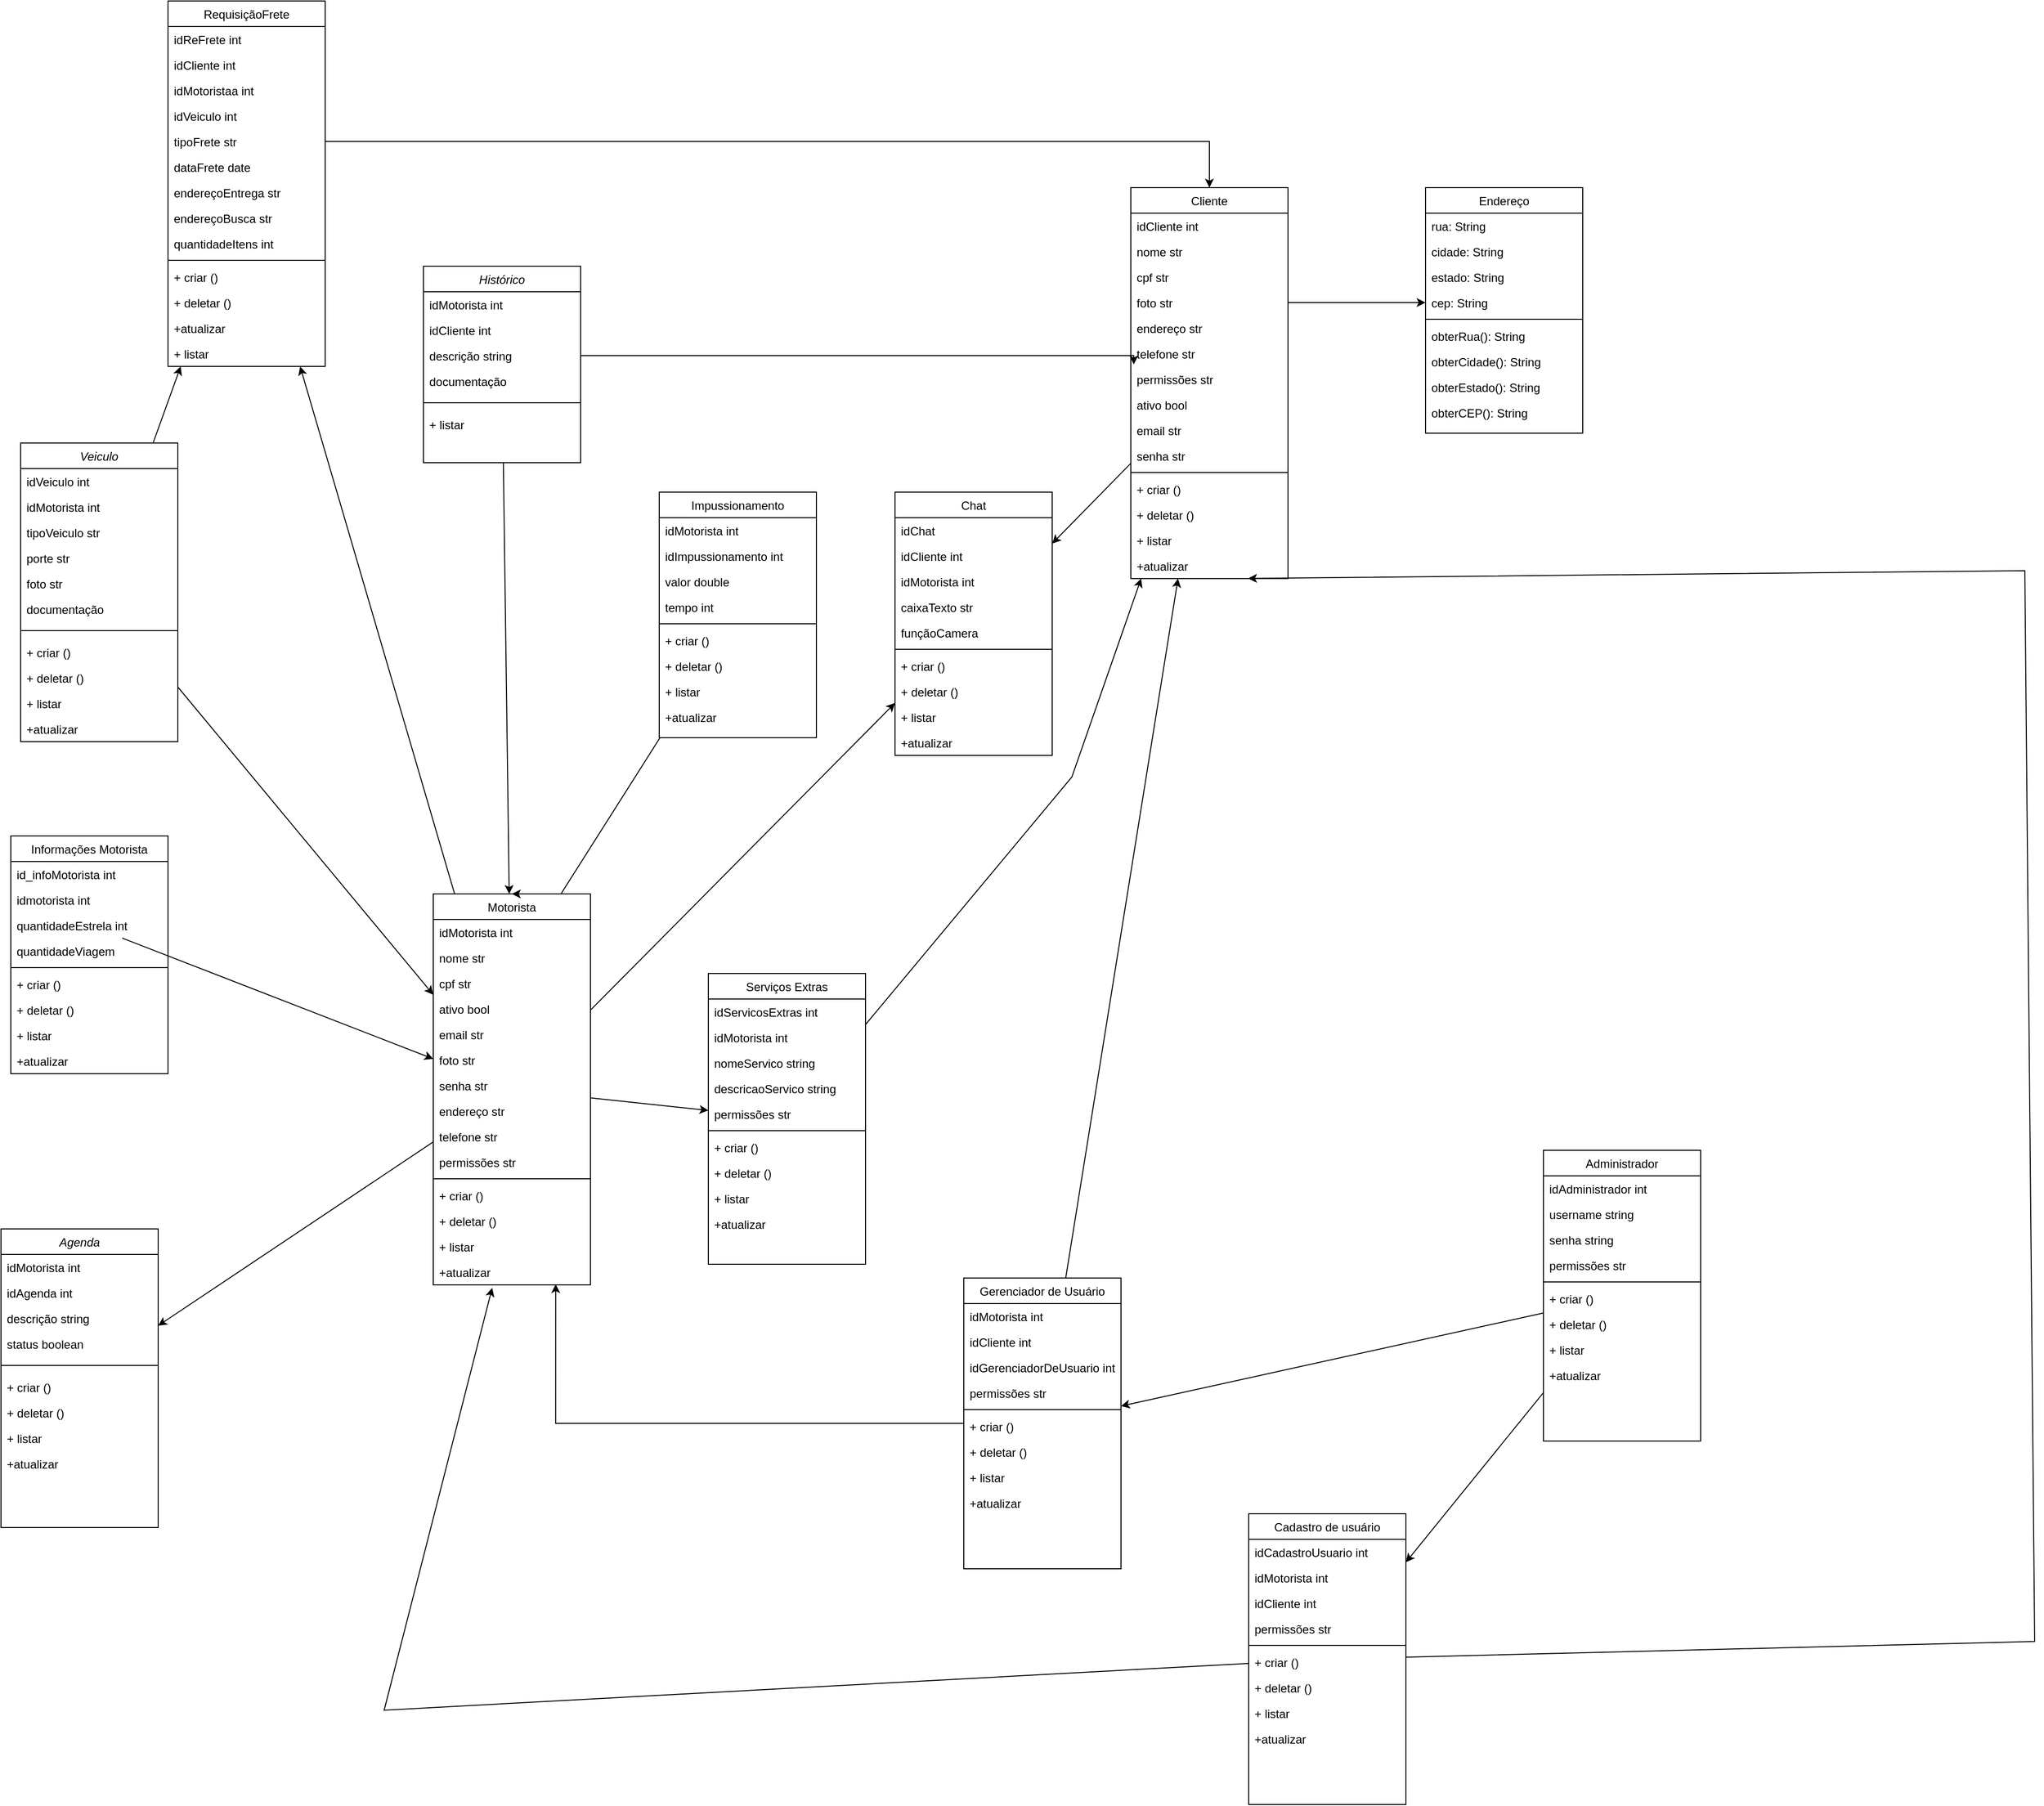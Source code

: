 <mxfile version="24.2.2" type="github">
  <diagram id="C5RBs43oDa-KdzZeNtuy" name="Page-1">
    <mxGraphModel dx="4412" dy="4268" grid="1" gridSize="10" guides="1" tooltips="1" connect="1" arrows="1" fold="1" page="1" pageScale="1" pageWidth="827" pageHeight="1169" math="0" shadow="0">
      <root>
        <mxCell id="WIyWlLk6GJQsqaUBKTNV-0" />
        <mxCell id="WIyWlLk6GJQsqaUBKTNV-1" parent="WIyWlLk6GJQsqaUBKTNV-0" />
        <mxCell id="SF8O7hj9vOD-8rgYwH3F-73" style="rounded=0;orthogonalLoop=1;jettySize=auto;html=1;" parent="WIyWlLk6GJQsqaUBKTNV-1" source="zkfFHV4jXpPFQw0GAbJ--0" target="zkfFHV4jXpPFQw0GAbJ--6" edge="1">
          <mxGeometry relative="1" as="geometry" />
        </mxCell>
        <mxCell id="SF8O7hj9vOD-8rgYwH3F-77" style="rounded=0;orthogonalLoop=1;jettySize=auto;html=1;" parent="WIyWlLk6GJQsqaUBKTNV-1" source="zkfFHV4jXpPFQw0GAbJ--0" target="SF8O7hj9vOD-8rgYwH3F-41" edge="1">
          <mxGeometry relative="1" as="geometry" />
        </mxCell>
        <mxCell id="zkfFHV4jXpPFQw0GAbJ--0" value="Veiculo" style="swimlane;fontStyle=2;align=center;verticalAlign=top;childLayout=stackLayout;horizontal=1;startSize=26;horizontalStack=0;resizeParent=1;resizeLast=0;collapsible=1;marginBottom=0;rounded=0;shadow=0;strokeWidth=1;" parent="WIyWlLk6GJQsqaUBKTNV-1" vertex="1">
          <mxGeometry x="-330" y="-930" width="160" height="304" as="geometry">
            <mxRectangle x="220" y="120" width="160" height="26" as="alternateBounds" />
          </mxGeometry>
        </mxCell>
        <mxCell id="zkfFHV4jXpPFQw0GAbJ--1" value="idVeiculo int" style="text;align=left;verticalAlign=top;spacingLeft=4;spacingRight=4;overflow=hidden;rotatable=0;points=[[0,0.5],[1,0.5]];portConstraint=eastwest;" parent="zkfFHV4jXpPFQw0GAbJ--0" vertex="1">
          <mxGeometry y="26" width="160" height="26" as="geometry" />
        </mxCell>
        <mxCell id="zkfFHV4jXpPFQw0GAbJ--2" value="idMotorista int" style="text;align=left;verticalAlign=top;spacingLeft=4;spacingRight=4;overflow=hidden;rotatable=0;points=[[0,0.5],[1,0.5]];portConstraint=eastwest;rounded=0;shadow=0;html=0;" parent="zkfFHV4jXpPFQw0GAbJ--0" vertex="1">
          <mxGeometry y="52" width="160" height="26" as="geometry" />
        </mxCell>
        <mxCell id="zkfFHV4jXpPFQw0GAbJ--3" value="tipoVeiculo str" style="text;align=left;verticalAlign=top;spacingLeft=4;spacingRight=4;overflow=hidden;rotatable=0;points=[[0,0.5],[1,0.5]];portConstraint=eastwest;rounded=0;shadow=0;html=0;" parent="zkfFHV4jXpPFQw0GAbJ--0" vertex="1">
          <mxGeometry y="78" width="160" height="26" as="geometry" />
        </mxCell>
        <mxCell id="SF8O7hj9vOD-8rgYwH3F-3" value="porte str" style="text;align=left;verticalAlign=top;spacingLeft=4;spacingRight=4;overflow=hidden;rotatable=0;points=[[0,0.5],[1,0.5]];portConstraint=eastwest;rounded=0;shadow=0;html=0;" parent="zkfFHV4jXpPFQw0GAbJ--0" vertex="1">
          <mxGeometry y="104" width="160" height="26" as="geometry" />
        </mxCell>
        <mxCell id="SF8O7hj9vOD-8rgYwH3F-5" value="foto str" style="text;align=left;verticalAlign=top;spacingLeft=4;spacingRight=4;overflow=hidden;rotatable=0;points=[[0,0.5],[1,0.5]];portConstraint=eastwest;rounded=0;shadow=0;html=0;" parent="zkfFHV4jXpPFQw0GAbJ--0" vertex="1">
          <mxGeometry y="130" width="160" height="26" as="geometry" />
        </mxCell>
        <mxCell id="SF8O7hj9vOD-8rgYwH3F-6" value="documentação" style="text;align=left;verticalAlign=top;spacingLeft=4;spacingRight=4;overflow=hidden;rotatable=0;points=[[0,0.5],[1,0.5]];portConstraint=eastwest;rounded=0;shadow=0;html=0;" parent="zkfFHV4jXpPFQw0GAbJ--0" vertex="1">
          <mxGeometry y="156" width="160" height="26" as="geometry" />
        </mxCell>
        <mxCell id="zkfFHV4jXpPFQw0GAbJ--4" value="" style="line;html=1;strokeWidth=1;align=left;verticalAlign=middle;spacingTop=-1;spacingLeft=3;spacingRight=3;rotatable=0;labelPosition=right;points=[];portConstraint=eastwest;" parent="zkfFHV4jXpPFQw0GAbJ--0" vertex="1">
          <mxGeometry y="182" width="160" height="18" as="geometry" />
        </mxCell>
        <mxCell id="SF8O7hj9vOD-8rgYwH3F-103" value="+ criar ()" style="text;align=left;verticalAlign=top;spacingLeft=4;spacingRight=4;overflow=hidden;rotatable=0;points=[[0,0.5],[1,0.5]];portConstraint=eastwest;rounded=0;shadow=0;html=0;" parent="zkfFHV4jXpPFQw0GAbJ--0" vertex="1">
          <mxGeometry y="200" width="160" height="26" as="geometry" />
        </mxCell>
        <mxCell id="SF8O7hj9vOD-8rgYwH3F-104" value="+ deletar ()" style="text;align=left;verticalAlign=top;spacingLeft=4;spacingRight=4;overflow=hidden;rotatable=0;points=[[0,0.5],[1,0.5]];portConstraint=eastwest;rounded=0;shadow=0;html=0;" parent="zkfFHV4jXpPFQw0GAbJ--0" vertex="1">
          <mxGeometry y="226" width="160" height="26" as="geometry" />
        </mxCell>
        <mxCell id="SF8O7hj9vOD-8rgYwH3F-105" value="+ listar" style="text;align=left;verticalAlign=top;spacingLeft=4;spacingRight=4;overflow=hidden;rotatable=0;points=[[0,0.5],[1,0.5]];portConstraint=eastwest;rounded=0;shadow=0;html=0;" parent="zkfFHV4jXpPFQw0GAbJ--0" vertex="1">
          <mxGeometry y="252" width="160" height="26" as="geometry" />
        </mxCell>
        <mxCell id="SF8O7hj9vOD-8rgYwH3F-106" value="+atualizar" style="text;align=left;verticalAlign=top;spacingLeft=4;spacingRight=4;overflow=hidden;rotatable=0;points=[[0,0.5],[1,0.5]];portConstraint=eastwest;rounded=0;shadow=0;html=0;" parent="zkfFHV4jXpPFQw0GAbJ--0" vertex="1">
          <mxGeometry y="278" width="160" height="26" as="geometry" />
        </mxCell>
        <mxCell id="SF8O7hj9vOD-8rgYwH3F-75" style="rounded=0;orthogonalLoop=1;jettySize=auto;html=1;" parent="WIyWlLk6GJQsqaUBKTNV-1" source="zkfFHV4jXpPFQw0GAbJ--6" target="SF8O7hj9vOD-8rgYwH3F-41" edge="1">
          <mxGeometry relative="1" as="geometry" />
        </mxCell>
        <mxCell id="SF8O7hj9vOD-8rgYwH3F-80" style="rounded=0;orthogonalLoop=1;jettySize=auto;html=1;" parent="WIyWlLk6GJQsqaUBKTNV-1" source="zkfFHV4jXpPFQw0GAbJ--6" target="SF8O7hj9vOD-8rgYwH3F-56" edge="1">
          <mxGeometry relative="1" as="geometry" />
        </mxCell>
        <mxCell id="JM5bOzaQmFHxEE-AzBz2-46" style="rounded=0;orthogonalLoop=1;jettySize=auto;html=1;" parent="WIyWlLk6GJQsqaUBKTNV-1" source="zkfFHV4jXpPFQw0GAbJ--6" target="JM5bOzaQmFHxEE-AzBz2-34" edge="1">
          <mxGeometry relative="1" as="geometry">
            <mxPoint x="-20" y="-90" as="targetPoint" />
          </mxGeometry>
        </mxCell>
        <mxCell id="_RMB4x9p_Kiv3g6ck5ZB-72" style="rounded=0;orthogonalLoop=1;jettySize=auto;html=1;" edge="1" parent="WIyWlLk6GJQsqaUBKTNV-1" source="zkfFHV4jXpPFQw0GAbJ--6" target="_RMB4x9p_Kiv3g6ck5ZB-0">
          <mxGeometry relative="1" as="geometry" />
        </mxCell>
        <mxCell id="zkfFHV4jXpPFQw0GAbJ--6" value="Motorista" style="swimlane;fontStyle=0;align=center;verticalAlign=top;childLayout=stackLayout;horizontal=1;startSize=26;horizontalStack=0;resizeParent=1;resizeLast=0;collapsible=1;marginBottom=0;rounded=0;shadow=0;strokeWidth=1;" parent="WIyWlLk6GJQsqaUBKTNV-1" vertex="1">
          <mxGeometry x="90" y="-471" width="160" height="398" as="geometry">
            <mxRectangle x="130" y="380" width="160" height="26" as="alternateBounds" />
          </mxGeometry>
        </mxCell>
        <mxCell id="zkfFHV4jXpPFQw0GAbJ--7" value="idMotorista int" style="text;align=left;verticalAlign=top;spacingLeft=4;spacingRight=4;overflow=hidden;rotatable=0;points=[[0,0.5],[1,0.5]];portConstraint=eastwest;" parent="zkfFHV4jXpPFQw0GAbJ--6" vertex="1">
          <mxGeometry y="26" width="160" height="26" as="geometry" />
        </mxCell>
        <mxCell id="SF8O7hj9vOD-8rgYwH3F-16" value="nome str" style="text;align=left;verticalAlign=top;spacingLeft=4;spacingRight=4;overflow=hidden;rotatable=0;points=[[0,0.5],[1,0.5]];portConstraint=eastwest;rounded=0;shadow=0;html=0;" parent="zkfFHV4jXpPFQw0GAbJ--6" vertex="1">
          <mxGeometry y="52" width="160" height="26" as="geometry" />
        </mxCell>
        <mxCell id="SF8O7hj9vOD-8rgYwH3F-17" value="cpf str" style="text;align=left;verticalAlign=top;spacingLeft=4;spacingRight=4;overflow=hidden;rotatable=0;points=[[0,0.5],[1,0.5]];portConstraint=eastwest;rounded=0;shadow=0;html=0;" parent="zkfFHV4jXpPFQw0GAbJ--6" vertex="1">
          <mxGeometry y="78" width="160" height="26" as="geometry" />
        </mxCell>
        <mxCell id="SF8O7hj9vOD-8rgYwH3F-18" value="ativo bool" style="text;align=left;verticalAlign=top;spacingLeft=4;spacingRight=4;overflow=hidden;rotatable=0;points=[[0,0.5],[1,0.5]];portConstraint=eastwest;rounded=0;shadow=0;html=0;" parent="zkfFHV4jXpPFQw0GAbJ--6" vertex="1">
          <mxGeometry y="104" width="160" height="26" as="geometry" />
        </mxCell>
        <mxCell id="SF8O7hj9vOD-8rgYwH3F-19" value="email str" style="text;align=left;verticalAlign=top;spacingLeft=4;spacingRight=4;overflow=hidden;rotatable=0;points=[[0,0.5],[1,0.5]];portConstraint=eastwest;rounded=0;shadow=0;html=0;" parent="zkfFHV4jXpPFQw0GAbJ--6" vertex="1">
          <mxGeometry y="130" width="160" height="26" as="geometry" />
        </mxCell>
        <mxCell id="SF8O7hj9vOD-8rgYwH3F-14" value="foto str" style="text;align=left;verticalAlign=top;spacingLeft=4;spacingRight=4;overflow=hidden;rotatable=0;points=[[0,0.5],[1,0.5]];portConstraint=eastwest;rounded=0;shadow=0;html=0;" parent="zkfFHV4jXpPFQw0GAbJ--6" vertex="1">
          <mxGeometry y="156" width="160" height="26" as="geometry" />
        </mxCell>
        <mxCell id="SF8O7hj9vOD-8rgYwH3F-20" value="senha str" style="text;align=left;verticalAlign=top;spacingLeft=4;spacingRight=4;overflow=hidden;rotatable=0;points=[[0,0.5],[1,0.5]];portConstraint=eastwest;rounded=0;shadow=0;html=0;" parent="zkfFHV4jXpPFQw0GAbJ--6" vertex="1">
          <mxGeometry y="182" width="160" height="26" as="geometry" />
        </mxCell>
        <mxCell id="SF8O7hj9vOD-8rgYwH3F-15" value="endereço str" style="text;align=left;verticalAlign=top;spacingLeft=4;spacingRight=4;overflow=hidden;rotatable=0;points=[[0,0.5],[1,0.5]];portConstraint=eastwest;rounded=0;shadow=0;html=0;" parent="zkfFHV4jXpPFQw0GAbJ--6" vertex="1">
          <mxGeometry y="208" width="160" height="26" as="geometry" />
        </mxCell>
        <mxCell id="SF8O7hj9vOD-8rgYwH3F-13" value="telefone str" style="text;align=left;verticalAlign=top;spacingLeft=4;spacingRight=4;overflow=hidden;rotatable=0;points=[[0,0.5],[1,0.5]];portConstraint=eastwest;rounded=0;shadow=0;html=0;" parent="zkfFHV4jXpPFQw0GAbJ--6" vertex="1">
          <mxGeometry y="234" width="160" height="26" as="geometry" />
        </mxCell>
        <mxCell id="zkfFHV4jXpPFQw0GAbJ--8" value="permissões str" style="text;align=left;verticalAlign=top;spacingLeft=4;spacingRight=4;overflow=hidden;rotatable=0;points=[[0,0.5],[1,0.5]];portConstraint=eastwest;rounded=0;shadow=0;html=0;" parent="zkfFHV4jXpPFQw0GAbJ--6" vertex="1">
          <mxGeometry y="260" width="160" height="26" as="geometry" />
        </mxCell>
        <mxCell id="zkfFHV4jXpPFQw0GAbJ--9" value="" style="line;html=1;strokeWidth=1;align=left;verticalAlign=middle;spacingTop=-1;spacingLeft=3;spacingRight=3;rotatable=0;labelPosition=right;points=[];portConstraint=eastwest;" parent="zkfFHV4jXpPFQw0GAbJ--6" vertex="1">
          <mxGeometry y="286" width="160" height="8" as="geometry" />
        </mxCell>
        <mxCell id="SF8O7hj9vOD-8rgYwH3F-95" value="+ criar ()" style="text;align=left;verticalAlign=top;spacingLeft=4;spacingRight=4;overflow=hidden;rotatable=0;points=[[0,0.5],[1,0.5]];portConstraint=eastwest;rounded=0;shadow=0;html=0;" parent="zkfFHV4jXpPFQw0GAbJ--6" vertex="1">
          <mxGeometry y="294" width="160" height="26" as="geometry" />
        </mxCell>
        <mxCell id="SF8O7hj9vOD-8rgYwH3F-96" value="+ deletar ()" style="text;align=left;verticalAlign=top;spacingLeft=4;spacingRight=4;overflow=hidden;rotatable=0;points=[[0,0.5],[1,0.5]];portConstraint=eastwest;rounded=0;shadow=0;html=0;" parent="zkfFHV4jXpPFQw0GAbJ--6" vertex="1">
          <mxGeometry y="320" width="160" height="26" as="geometry" />
        </mxCell>
        <mxCell id="SF8O7hj9vOD-8rgYwH3F-97" value="+ listar" style="text;align=left;verticalAlign=top;spacingLeft=4;spacingRight=4;overflow=hidden;rotatable=0;points=[[0,0.5],[1,0.5]];portConstraint=eastwest;rounded=0;shadow=0;html=0;" parent="zkfFHV4jXpPFQw0GAbJ--6" vertex="1">
          <mxGeometry y="346" width="160" height="26" as="geometry" />
        </mxCell>
        <mxCell id="SF8O7hj9vOD-8rgYwH3F-98" value="+atualizar" style="text;align=left;verticalAlign=top;spacingLeft=4;spacingRight=4;overflow=hidden;rotatable=0;points=[[0,0.5],[1,0.5]];portConstraint=eastwest;rounded=0;shadow=0;html=0;" parent="zkfFHV4jXpPFQw0GAbJ--6" vertex="1">
          <mxGeometry y="372" width="160" height="26" as="geometry" />
        </mxCell>
        <mxCell id="zkfFHV4jXpPFQw0GAbJ--13" value="Informações Motorista" style="swimlane;fontStyle=0;align=center;verticalAlign=top;childLayout=stackLayout;horizontal=1;startSize=26;horizontalStack=0;resizeParent=1;resizeLast=0;collapsible=1;marginBottom=0;rounded=0;shadow=0;strokeWidth=1;" parent="WIyWlLk6GJQsqaUBKTNV-1" vertex="1">
          <mxGeometry x="-340" y="-530" width="160" height="242" as="geometry">
            <mxRectangle x="340" y="380" width="170" height="26" as="alternateBounds" />
          </mxGeometry>
        </mxCell>
        <mxCell id="zkfFHV4jXpPFQw0GAbJ--14" value="id_infoMotorista int" style="text;align=left;verticalAlign=top;spacingLeft=4;spacingRight=4;overflow=hidden;rotatable=0;points=[[0,0.5],[1,0.5]];portConstraint=eastwest;" parent="zkfFHV4jXpPFQw0GAbJ--13" vertex="1">
          <mxGeometry y="26" width="160" height="26" as="geometry" />
        </mxCell>
        <mxCell id="SF8O7hj9vOD-8rgYwH3F-24" value="idmotorista int" style="text;align=left;verticalAlign=top;spacingLeft=4;spacingRight=4;overflow=hidden;rotatable=0;points=[[0,0.5],[1,0.5]];portConstraint=eastwest;" parent="zkfFHV4jXpPFQw0GAbJ--13" vertex="1">
          <mxGeometry y="52" width="160" height="26" as="geometry" />
        </mxCell>
        <mxCell id="SF8O7hj9vOD-8rgYwH3F-26" value="quantidadeEstrela int" style="text;align=left;verticalAlign=top;spacingLeft=4;spacingRight=4;overflow=hidden;rotatable=0;points=[[0,0.5],[1,0.5]];portConstraint=eastwest;" parent="zkfFHV4jXpPFQw0GAbJ--13" vertex="1">
          <mxGeometry y="78" width="160" height="26" as="geometry" />
        </mxCell>
        <mxCell id="SF8O7hj9vOD-8rgYwH3F-28" value="quantidadeViagem" style="text;align=left;verticalAlign=top;spacingLeft=4;spacingRight=4;overflow=hidden;rotatable=0;points=[[0,0.5],[1,0.5]];portConstraint=eastwest;" parent="zkfFHV4jXpPFQw0GAbJ--13" vertex="1">
          <mxGeometry y="104" width="160" height="26" as="geometry" />
        </mxCell>
        <mxCell id="zkfFHV4jXpPFQw0GAbJ--15" value="" style="line;html=1;strokeWidth=1;align=left;verticalAlign=middle;spacingTop=-1;spacingLeft=3;spacingRight=3;rotatable=0;labelPosition=right;points=[];portConstraint=eastwest;" parent="zkfFHV4jXpPFQw0GAbJ--13" vertex="1">
          <mxGeometry y="130" width="160" height="8" as="geometry" />
        </mxCell>
        <mxCell id="SF8O7hj9vOD-8rgYwH3F-99" value="+ criar ()" style="text;align=left;verticalAlign=top;spacingLeft=4;spacingRight=4;overflow=hidden;rotatable=0;points=[[0,0.5],[1,0.5]];portConstraint=eastwest;rounded=0;shadow=0;html=0;" parent="zkfFHV4jXpPFQw0GAbJ--13" vertex="1">
          <mxGeometry y="138" width="160" height="26" as="geometry" />
        </mxCell>
        <mxCell id="SF8O7hj9vOD-8rgYwH3F-100" value="+ deletar ()" style="text;align=left;verticalAlign=top;spacingLeft=4;spacingRight=4;overflow=hidden;rotatable=0;points=[[0,0.5],[1,0.5]];portConstraint=eastwest;rounded=0;shadow=0;html=0;" parent="zkfFHV4jXpPFQw0GAbJ--13" vertex="1">
          <mxGeometry y="164" width="160" height="26" as="geometry" />
        </mxCell>
        <mxCell id="SF8O7hj9vOD-8rgYwH3F-101" value="+ listar" style="text;align=left;verticalAlign=top;spacingLeft=4;spacingRight=4;overflow=hidden;rotatable=0;points=[[0,0.5],[1,0.5]];portConstraint=eastwest;rounded=0;shadow=0;html=0;" parent="zkfFHV4jXpPFQw0GAbJ--13" vertex="1">
          <mxGeometry y="190" width="160" height="26" as="geometry" />
        </mxCell>
        <mxCell id="SF8O7hj9vOD-8rgYwH3F-102" value="+atualizar" style="text;align=left;verticalAlign=top;spacingLeft=4;spacingRight=4;overflow=hidden;rotatable=0;points=[[0,0.5],[1,0.5]];portConstraint=eastwest;rounded=0;shadow=0;html=0;" parent="zkfFHV4jXpPFQw0GAbJ--13" vertex="1">
          <mxGeometry y="216" width="160" height="26" as="geometry" />
        </mxCell>
        <mxCell id="SF8O7hj9vOD-8rgYwH3F-72" style="rounded=0;orthogonalLoop=1;jettySize=auto;html=1;" parent="WIyWlLk6GJQsqaUBKTNV-1" source="zkfFHV4jXpPFQw0GAbJ--17" target="SF8O7hj9vOD-8rgYwH3F-56" edge="1">
          <mxGeometry relative="1" as="geometry" />
        </mxCell>
        <mxCell id="zkfFHV4jXpPFQw0GAbJ--17" value="Cliente" style="swimlane;fontStyle=0;align=center;verticalAlign=top;childLayout=stackLayout;horizontal=1;startSize=26;horizontalStack=0;resizeParent=1;resizeLast=0;collapsible=1;marginBottom=0;rounded=0;shadow=0;strokeWidth=1;" parent="WIyWlLk6GJQsqaUBKTNV-1" vertex="1">
          <mxGeometry x="800" y="-1190" width="160" height="398" as="geometry">
            <mxRectangle x="550" y="140" width="160" height="26" as="alternateBounds" />
          </mxGeometry>
        </mxCell>
        <mxCell id="zkfFHV4jXpPFQw0GAbJ--18" value="idCliente int" style="text;align=left;verticalAlign=top;spacingLeft=4;spacingRight=4;overflow=hidden;rotatable=0;points=[[0,0.5],[1,0.5]];portConstraint=eastwest;" parent="zkfFHV4jXpPFQw0GAbJ--17" vertex="1">
          <mxGeometry y="26" width="160" height="26" as="geometry" />
        </mxCell>
        <mxCell id="zkfFHV4jXpPFQw0GAbJ--19" value="nome str" style="text;align=left;verticalAlign=top;spacingLeft=4;spacingRight=4;overflow=hidden;rotatable=0;points=[[0,0.5],[1,0.5]];portConstraint=eastwest;rounded=0;shadow=0;html=0;" parent="zkfFHV4jXpPFQw0GAbJ--17" vertex="1">
          <mxGeometry y="52" width="160" height="26" as="geometry" />
        </mxCell>
        <mxCell id="zkfFHV4jXpPFQw0GAbJ--20" value="cpf str" style="text;align=left;verticalAlign=top;spacingLeft=4;spacingRight=4;overflow=hidden;rotatable=0;points=[[0,0.5],[1,0.5]];portConstraint=eastwest;rounded=0;shadow=0;html=0;" parent="zkfFHV4jXpPFQw0GAbJ--17" vertex="1">
          <mxGeometry y="78" width="160" height="26" as="geometry" />
        </mxCell>
        <mxCell id="zkfFHV4jXpPFQw0GAbJ--21" value="foto str" style="text;align=left;verticalAlign=top;spacingLeft=4;spacingRight=4;overflow=hidden;rotatable=0;points=[[0,0.5],[1,0.5]];portConstraint=eastwest;rounded=0;shadow=0;html=0;" parent="zkfFHV4jXpPFQw0GAbJ--17" vertex="1">
          <mxGeometry y="104" width="160" height="26" as="geometry" />
        </mxCell>
        <mxCell id="zkfFHV4jXpPFQw0GAbJ--22" value="endereço str" style="text;align=left;verticalAlign=top;spacingLeft=4;spacingRight=4;overflow=hidden;rotatable=0;points=[[0,0.5],[1,0.5]];portConstraint=eastwest;rounded=0;shadow=0;html=0;" parent="zkfFHV4jXpPFQw0GAbJ--17" vertex="1">
          <mxGeometry y="130" width="160" height="26" as="geometry" />
        </mxCell>
        <mxCell id="SF8O7hj9vOD-8rgYwH3F-7" value="telefone str" style="text;align=left;verticalAlign=top;spacingLeft=4;spacingRight=4;overflow=hidden;rotatable=0;points=[[0,0.5],[1,0.5]];portConstraint=eastwest;rounded=0;shadow=0;html=0;" parent="zkfFHV4jXpPFQw0GAbJ--17" vertex="1">
          <mxGeometry y="156" width="160" height="26" as="geometry" />
        </mxCell>
        <mxCell id="SF8O7hj9vOD-8rgYwH3F-10" value="permissões str" style="text;align=left;verticalAlign=top;spacingLeft=4;spacingRight=4;overflow=hidden;rotatable=0;points=[[0,0.5],[1,0.5]];portConstraint=eastwest;rounded=0;shadow=0;html=0;" parent="zkfFHV4jXpPFQw0GAbJ--17" vertex="1">
          <mxGeometry y="182" width="160" height="26" as="geometry" />
        </mxCell>
        <mxCell id="SF8O7hj9vOD-8rgYwH3F-9" value="ativo bool" style="text;align=left;verticalAlign=top;spacingLeft=4;spacingRight=4;overflow=hidden;rotatable=0;points=[[0,0.5],[1,0.5]];portConstraint=eastwest;rounded=0;shadow=0;html=0;" parent="zkfFHV4jXpPFQw0GAbJ--17" vertex="1">
          <mxGeometry y="208" width="160" height="26" as="geometry" />
        </mxCell>
        <mxCell id="SF8O7hj9vOD-8rgYwH3F-8" value="email str" style="text;align=left;verticalAlign=top;spacingLeft=4;spacingRight=4;overflow=hidden;rotatable=0;points=[[0,0.5],[1,0.5]];portConstraint=eastwest;rounded=0;shadow=0;html=0;" parent="zkfFHV4jXpPFQw0GAbJ--17" vertex="1">
          <mxGeometry y="234" width="160" height="26" as="geometry" />
        </mxCell>
        <mxCell id="zkfFHV4jXpPFQw0GAbJ--25" value="senha str" style="text;align=left;verticalAlign=top;spacingLeft=4;spacingRight=4;overflow=hidden;rotatable=0;points=[[0,0.5],[1,0.5]];portConstraint=eastwest;" parent="zkfFHV4jXpPFQw0GAbJ--17" vertex="1">
          <mxGeometry y="260" width="160" height="26" as="geometry" />
        </mxCell>
        <mxCell id="zkfFHV4jXpPFQw0GAbJ--23" value="" style="line;html=1;strokeWidth=1;align=left;verticalAlign=middle;spacingTop=-1;spacingLeft=3;spacingRight=3;rotatable=0;labelPosition=right;points=[];portConstraint=eastwest;" parent="zkfFHV4jXpPFQw0GAbJ--17" vertex="1">
          <mxGeometry y="286" width="160" height="8" as="geometry" />
        </mxCell>
        <mxCell id="SF8O7hj9vOD-8rgYwH3F-87" value="+ criar ()" style="text;align=left;verticalAlign=top;spacingLeft=4;spacingRight=4;overflow=hidden;rotatable=0;points=[[0,0.5],[1,0.5]];portConstraint=eastwest;rounded=0;shadow=0;html=0;" parent="zkfFHV4jXpPFQw0GAbJ--17" vertex="1">
          <mxGeometry y="294" width="160" height="26" as="geometry" />
        </mxCell>
        <mxCell id="SF8O7hj9vOD-8rgYwH3F-88" value="+ deletar ()" style="text;align=left;verticalAlign=top;spacingLeft=4;spacingRight=4;overflow=hidden;rotatable=0;points=[[0,0.5],[1,0.5]];portConstraint=eastwest;rounded=0;shadow=0;html=0;" parent="zkfFHV4jXpPFQw0GAbJ--17" vertex="1">
          <mxGeometry y="320" width="160" height="26" as="geometry" />
        </mxCell>
        <mxCell id="SF8O7hj9vOD-8rgYwH3F-89" value="+ listar" style="text;align=left;verticalAlign=top;spacingLeft=4;spacingRight=4;overflow=hidden;rotatable=0;points=[[0,0.5],[1,0.5]];portConstraint=eastwest;rounded=0;shadow=0;html=0;" parent="zkfFHV4jXpPFQw0GAbJ--17" vertex="1">
          <mxGeometry y="346" width="160" height="26" as="geometry" />
        </mxCell>
        <mxCell id="SF8O7hj9vOD-8rgYwH3F-90" value="+atualizar" style="text;align=left;verticalAlign=top;spacingLeft=4;spacingRight=4;overflow=hidden;rotatable=0;points=[[0,0.5],[1,0.5]];portConstraint=eastwest;rounded=0;shadow=0;html=0;" parent="zkfFHV4jXpPFQw0GAbJ--17" vertex="1">
          <mxGeometry y="372" width="160" height="26" as="geometry" />
        </mxCell>
        <mxCell id="SF8O7hj9vOD-8rgYwH3F-41" value="RequisiçãoFrete" style="swimlane;fontStyle=0;align=center;verticalAlign=top;childLayout=stackLayout;horizontal=1;startSize=26;horizontalStack=0;resizeParent=1;resizeLast=0;collapsible=1;marginBottom=0;rounded=0;shadow=0;strokeWidth=1;" parent="WIyWlLk6GJQsqaUBKTNV-1" vertex="1">
          <mxGeometry x="-180" y="-1380" width="160" height="372" as="geometry">
            <mxRectangle x="130" y="380" width="160" height="26" as="alternateBounds" />
          </mxGeometry>
        </mxCell>
        <mxCell id="SF8O7hj9vOD-8rgYwH3F-42" value="idReFrete int" style="text;align=left;verticalAlign=top;spacingLeft=4;spacingRight=4;overflow=hidden;rotatable=0;points=[[0,0.5],[1,0.5]];portConstraint=eastwest;" parent="SF8O7hj9vOD-8rgYwH3F-41" vertex="1">
          <mxGeometry y="26" width="160" height="26" as="geometry" />
        </mxCell>
        <mxCell id="SF8O7hj9vOD-8rgYwH3F-43" value="idCliente int" style="text;align=left;verticalAlign=top;spacingLeft=4;spacingRight=4;overflow=hidden;rotatable=0;points=[[0,0.5],[1,0.5]];portConstraint=eastwest;rounded=0;shadow=0;html=0;" parent="SF8O7hj9vOD-8rgYwH3F-41" vertex="1">
          <mxGeometry y="52" width="160" height="26" as="geometry" />
        </mxCell>
        <mxCell id="SF8O7hj9vOD-8rgYwH3F-44" value="idMotoristaa int" style="text;align=left;verticalAlign=top;spacingLeft=4;spacingRight=4;overflow=hidden;rotatable=0;points=[[0,0.5],[1,0.5]];portConstraint=eastwest;rounded=0;shadow=0;html=0;" parent="SF8O7hj9vOD-8rgYwH3F-41" vertex="1">
          <mxGeometry y="78" width="160" height="26" as="geometry" />
        </mxCell>
        <mxCell id="SF8O7hj9vOD-8rgYwH3F-45" value="idVeiculo int" style="text;align=left;verticalAlign=top;spacingLeft=4;spacingRight=4;overflow=hidden;rotatable=0;points=[[0,0.5],[1,0.5]];portConstraint=eastwest;rounded=0;shadow=0;html=0;" parent="SF8O7hj9vOD-8rgYwH3F-41" vertex="1">
          <mxGeometry y="104" width="160" height="26" as="geometry" />
        </mxCell>
        <mxCell id="SF8O7hj9vOD-8rgYwH3F-46" value="tipoFrete str" style="text;align=left;verticalAlign=top;spacingLeft=4;spacingRight=4;overflow=hidden;rotatable=0;points=[[0,0.5],[1,0.5]];portConstraint=eastwest;rounded=0;shadow=0;html=0;" parent="SF8O7hj9vOD-8rgYwH3F-41" vertex="1">
          <mxGeometry y="130" width="160" height="26" as="geometry" />
        </mxCell>
        <mxCell id="SF8O7hj9vOD-8rgYwH3F-47" value="dataFrete date" style="text;align=left;verticalAlign=top;spacingLeft=4;spacingRight=4;overflow=hidden;rotatable=0;points=[[0,0.5],[1,0.5]];portConstraint=eastwest;rounded=0;shadow=0;html=0;" parent="SF8O7hj9vOD-8rgYwH3F-41" vertex="1">
          <mxGeometry y="156" width="160" height="26" as="geometry" />
        </mxCell>
        <mxCell id="SF8O7hj9vOD-8rgYwH3F-48" value="endereçoEntrega str" style="text;align=left;verticalAlign=top;spacingLeft=4;spacingRight=4;overflow=hidden;rotatable=0;points=[[0,0.5],[1,0.5]];portConstraint=eastwest;rounded=0;shadow=0;html=0;" parent="SF8O7hj9vOD-8rgYwH3F-41" vertex="1">
          <mxGeometry y="182" width="160" height="26" as="geometry" />
        </mxCell>
        <mxCell id="SF8O7hj9vOD-8rgYwH3F-49" value="endereçoBusca str" style="text;align=left;verticalAlign=top;spacingLeft=4;spacingRight=4;overflow=hidden;rotatable=0;points=[[0,0.5],[1,0.5]];portConstraint=eastwest;rounded=0;shadow=0;html=0;" parent="SF8O7hj9vOD-8rgYwH3F-41" vertex="1">
          <mxGeometry y="208" width="160" height="26" as="geometry" />
        </mxCell>
        <mxCell id="SF8O7hj9vOD-8rgYwH3F-50" value="quantidadeItens int" style="text;align=left;verticalAlign=top;spacingLeft=4;spacingRight=4;overflow=hidden;rotatable=0;points=[[0,0.5],[1,0.5]];portConstraint=eastwest;rounded=0;shadow=0;html=0;" parent="SF8O7hj9vOD-8rgYwH3F-41" vertex="1">
          <mxGeometry y="234" width="160" height="26" as="geometry" />
        </mxCell>
        <mxCell id="SF8O7hj9vOD-8rgYwH3F-52" value="" style="line;html=1;strokeWidth=1;align=left;verticalAlign=middle;spacingTop=-1;spacingLeft=3;spacingRight=3;rotatable=0;labelPosition=right;points=[];portConstraint=eastwest;" parent="SF8O7hj9vOD-8rgYwH3F-41" vertex="1">
          <mxGeometry y="260" width="160" height="8" as="geometry" />
        </mxCell>
        <mxCell id="SF8O7hj9vOD-8rgYwH3F-91" value="+ criar ()" style="text;align=left;verticalAlign=top;spacingLeft=4;spacingRight=4;overflow=hidden;rotatable=0;points=[[0,0.5],[1,0.5]];portConstraint=eastwest;rounded=0;shadow=0;html=0;" parent="SF8O7hj9vOD-8rgYwH3F-41" vertex="1">
          <mxGeometry y="268" width="160" height="26" as="geometry" />
        </mxCell>
        <mxCell id="SF8O7hj9vOD-8rgYwH3F-92" value="+ deletar ()" style="text;align=left;verticalAlign=top;spacingLeft=4;spacingRight=4;overflow=hidden;rotatable=0;points=[[0,0.5],[1,0.5]];portConstraint=eastwest;rounded=0;shadow=0;html=0;" parent="SF8O7hj9vOD-8rgYwH3F-41" vertex="1">
          <mxGeometry y="294" width="160" height="26" as="geometry" />
        </mxCell>
        <mxCell id="SF8O7hj9vOD-8rgYwH3F-94" value="+atualizar" style="text;align=left;verticalAlign=top;spacingLeft=4;spacingRight=4;overflow=hidden;rotatable=0;points=[[0,0.5],[1,0.5]];portConstraint=eastwest;rounded=0;shadow=0;html=0;" parent="SF8O7hj9vOD-8rgYwH3F-41" vertex="1">
          <mxGeometry y="320" width="160" height="26" as="geometry" />
        </mxCell>
        <mxCell id="SF8O7hj9vOD-8rgYwH3F-93" value="+ listar" style="text;align=left;verticalAlign=top;spacingLeft=4;spacingRight=4;overflow=hidden;rotatable=0;points=[[0,0.5],[1,0.5]];portConstraint=eastwest;rounded=0;shadow=0;html=0;" parent="SF8O7hj9vOD-8rgYwH3F-41" vertex="1">
          <mxGeometry y="346" width="160" height="26" as="geometry" />
        </mxCell>
        <mxCell id="SF8O7hj9vOD-8rgYwH3F-56" value="Chat" style="swimlane;fontStyle=0;align=center;verticalAlign=top;childLayout=stackLayout;horizontal=1;startSize=26;horizontalStack=0;resizeParent=1;resizeLast=0;collapsible=1;marginBottom=0;rounded=0;shadow=0;strokeWidth=1;" parent="WIyWlLk6GJQsqaUBKTNV-1" vertex="1">
          <mxGeometry x="560" y="-880" width="160" height="268" as="geometry">
            <mxRectangle x="130" y="380" width="160" height="26" as="alternateBounds" />
          </mxGeometry>
        </mxCell>
        <mxCell id="SF8O7hj9vOD-8rgYwH3F-57" value="idChat" style="text;align=left;verticalAlign=top;spacingLeft=4;spacingRight=4;overflow=hidden;rotatable=0;points=[[0,0.5],[1,0.5]];portConstraint=eastwest;" parent="SF8O7hj9vOD-8rgYwH3F-56" vertex="1">
          <mxGeometry y="26" width="160" height="26" as="geometry" />
        </mxCell>
        <mxCell id="SF8O7hj9vOD-8rgYwH3F-58" value="idCliente int" style="text;align=left;verticalAlign=top;spacingLeft=4;spacingRight=4;overflow=hidden;rotatable=0;points=[[0,0.5],[1,0.5]];portConstraint=eastwest;rounded=0;shadow=0;html=0;" parent="SF8O7hj9vOD-8rgYwH3F-56" vertex="1">
          <mxGeometry y="52" width="160" height="26" as="geometry" />
        </mxCell>
        <mxCell id="SF8O7hj9vOD-8rgYwH3F-59" value="idMotorista int" style="text;align=left;verticalAlign=top;spacingLeft=4;spacingRight=4;overflow=hidden;rotatable=0;points=[[0,0.5],[1,0.5]];portConstraint=eastwest;rounded=0;shadow=0;html=0;" parent="SF8O7hj9vOD-8rgYwH3F-56" vertex="1">
          <mxGeometry y="78" width="160" height="26" as="geometry" />
        </mxCell>
        <mxCell id="SF8O7hj9vOD-8rgYwH3F-60" value="caixaTexto str" style="text;align=left;verticalAlign=top;spacingLeft=4;spacingRight=4;overflow=hidden;rotatable=0;points=[[0,0.5],[1,0.5]];portConstraint=eastwest;rounded=0;shadow=0;html=0;" parent="SF8O7hj9vOD-8rgYwH3F-56" vertex="1">
          <mxGeometry y="104" width="160" height="26" as="geometry" />
        </mxCell>
        <mxCell id="SF8O7hj9vOD-8rgYwH3F-61" value="funçãoCamera" style="text;align=left;verticalAlign=top;spacingLeft=4;spacingRight=4;overflow=hidden;rotatable=0;points=[[0,0.5],[1,0.5]];portConstraint=eastwest;rounded=0;shadow=0;html=0;" parent="SF8O7hj9vOD-8rgYwH3F-56" vertex="1">
          <mxGeometry y="130" width="160" height="26" as="geometry" />
        </mxCell>
        <mxCell id="SF8O7hj9vOD-8rgYwH3F-66" value="" style="line;html=1;strokeWidth=1;align=left;verticalAlign=middle;spacingTop=-1;spacingLeft=3;spacingRight=3;rotatable=0;labelPosition=right;points=[];portConstraint=eastwest;" parent="SF8O7hj9vOD-8rgYwH3F-56" vertex="1">
          <mxGeometry y="156" width="160" height="8" as="geometry" />
        </mxCell>
        <mxCell id="SF8O7hj9vOD-8rgYwH3F-81" value="+ criar ()" style="text;align=left;verticalAlign=top;spacingLeft=4;spacingRight=4;overflow=hidden;rotatable=0;points=[[0,0.5],[1,0.5]];portConstraint=eastwest;rounded=0;shadow=0;html=0;" parent="SF8O7hj9vOD-8rgYwH3F-56" vertex="1">
          <mxGeometry y="164" width="160" height="26" as="geometry" />
        </mxCell>
        <mxCell id="SF8O7hj9vOD-8rgYwH3F-85" value="+ deletar ()" style="text;align=left;verticalAlign=top;spacingLeft=4;spacingRight=4;overflow=hidden;rotatable=0;points=[[0,0.5],[1,0.5]];portConstraint=eastwest;rounded=0;shadow=0;html=0;" parent="SF8O7hj9vOD-8rgYwH3F-56" vertex="1">
          <mxGeometry y="190" width="160" height="26" as="geometry" />
        </mxCell>
        <mxCell id="SF8O7hj9vOD-8rgYwH3F-86" value="+ listar" style="text;align=left;verticalAlign=top;spacingLeft=4;spacingRight=4;overflow=hidden;rotatable=0;points=[[0,0.5],[1,0.5]];portConstraint=eastwest;rounded=0;shadow=0;html=0;" parent="SF8O7hj9vOD-8rgYwH3F-56" vertex="1">
          <mxGeometry y="216" width="160" height="26" as="geometry" />
        </mxCell>
        <mxCell id="SF8O7hj9vOD-8rgYwH3F-82" value="+atualizar" style="text;align=left;verticalAlign=top;spacingLeft=4;spacingRight=4;overflow=hidden;rotatable=0;points=[[0,0.5],[1,0.5]];portConstraint=eastwest;rounded=0;shadow=0;html=0;" parent="SF8O7hj9vOD-8rgYwH3F-56" vertex="1">
          <mxGeometry y="242" width="160" height="26" as="geometry" />
        </mxCell>
        <mxCell id="SF8O7hj9vOD-8rgYwH3F-74" style="rounded=0;orthogonalLoop=1;jettySize=auto;html=1;" parent="WIyWlLk6GJQsqaUBKTNV-1" source="SF8O7hj9vOD-8rgYwH3F-26" target="zkfFHV4jXpPFQw0GAbJ--6" edge="1">
          <mxGeometry relative="1" as="geometry" />
        </mxCell>
        <mxCell id="Npd7eRc6irKTKolxQZ4O-0" value="Endereço" style="swimlane;fontStyle=0;align=center;verticalAlign=top;childLayout=stackLayout;horizontal=1;startSize=26;horizontalStack=0;resizeParent=1;resizeLast=0;collapsible=1;marginBottom=0;rounded=0;shadow=0;strokeWidth=1;" parent="WIyWlLk6GJQsqaUBKTNV-1" vertex="1">
          <mxGeometry x="1100" y="-1190" width="160" height="250" as="geometry">
            <mxRectangle x="130" y="380" width="160" height="26" as="alternateBounds" />
          </mxGeometry>
        </mxCell>
        <mxCell id="Npd7eRc6irKTKolxQZ4O-1" value="rua: String" style="text;align=left;verticalAlign=top;spacingLeft=4;spacingRight=4;overflow=hidden;rotatable=0;points=[[0,0.5],[1,0.5]];portConstraint=eastwest;fontStyle=0" parent="Npd7eRc6irKTKolxQZ4O-0" vertex="1">
          <mxGeometry y="26" width="160" height="26" as="geometry" />
        </mxCell>
        <mxCell id="Npd7eRc6irKTKolxQZ4O-2" value="cidade: String " style="text;align=left;verticalAlign=top;spacingLeft=4;spacingRight=4;overflow=hidden;rotatable=0;points=[[0,0.5],[1,0.5]];portConstraint=eastwest;rounded=0;shadow=0;html=0;fontStyle=0" parent="Npd7eRc6irKTKolxQZ4O-0" vertex="1">
          <mxGeometry y="52" width="160" height="26" as="geometry" />
        </mxCell>
        <mxCell id="Npd7eRc6irKTKolxQZ4O-3" value="estado: String " style="text;align=left;verticalAlign=top;spacingLeft=4;spacingRight=4;overflow=hidden;rotatable=0;points=[[0,0.5],[1,0.5]];portConstraint=eastwest;rounded=0;shadow=0;html=0;fontStyle=0" parent="Npd7eRc6irKTKolxQZ4O-0" vertex="1">
          <mxGeometry y="78" width="160" height="26" as="geometry" />
        </mxCell>
        <mxCell id="Npd7eRc6irKTKolxQZ4O-4" value="cep: String    " style="text;align=left;verticalAlign=top;spacingLeft=4;spacingRight=4;overflow=hidden;rotatable=0;points=[[0,0.5],[1,0.5]];portConstraint=eastwest;rounded=0;shadow=0;html=0;fontStyle=0" parent="Npd7eRc6irKTKolxQZ4O-0" vertex="1">
          <mxGeometry y="104" width="160" height="26" as="geometry" />
        </mxCell>
        <mxCell id="Npd7eRc6irKTKolxQZ4O-10" value="" style="line;html=1;strokeWidth=1;align=left;verticalAlign=middle;spacingTop=-1;spacingLeft=3;spacingRight=3;rotatable=0;labelPosition=right;points=[];portConstraint=eastwest;" parent="Npd7eRc6irKTKolxQZ4O-0" vertex="1">
          <mxGeometry y="130" width="160" height="8" as="geometry" />
        </mxCell>
        <mxCell id="Npd7eRc6irKTKolxQZ4O-11" value="obterRua(): String " style="text;align=left;verticalAlign=top;spacingLeft=4;spacingRight=4;overflow=hidden;rotatable=0;points=[[0,0.5],[1,0.5]];portConstraint=eastwest;rounded=0;shadow=0;html=0;fontStyle=0" parent="Npd7eRc6irKTKolxQZ4O-0" vertex="1">
          <mxGeometry y="138" width="160" height="26" as="geometry" />
        </mxCell>
        <mxCell id="Npd7eRc6irKTKolxQZ4O-12" value="obterCidade(): String" style="text;align=left;verticalAlign=top;spacingLeft=4;spacingRight=4;overflow=hidden;rotatable=0;points=[[0,0.5],[1,0.5]];portConstraint=eastwest;rounded=0;shadow=0;html=0;" parent="Npd7eRc6irKTKolxQZ4O-0" vertex="1">
          <mxGeometry y="164" width="160" height="26" as="geometry" />
        </mxCell>
        <mxCell id="Npd7eRc6irKTKolxQZ4O-13" value="obterEstado(): String" style="text;align=left;verticalAlign=top;spacingLeft=4;spacingRight=4;overflow=hidden;rotatable=0;points=[[0,0.5],[1,0.5]];portConstraint=eastwest;rounded=0;shadow=0;html=0;" parent="Npd7eRc6irKTKolxQZ4O-0" vertex="1">
          <mxGeometry y="190" width="160" height="26" as="geometry" />
        </mxCell>
        <mxCell id="Npd7eRc6irKTKolxQZ4O-14" value="obterCEP(): String" style="text;align=left;verticalAlign=top;spacingLeft=4;spacingRight=4;overflow=hidden;rotatable=0;points=[[0,0.5],[1,0.5]];portConstraint=eastwest;rounded=0;shadow=0;html=0;" parent="Npd7eRc6irKTKolxQZ4O-0" vertex="1">
          <mxGeometry y="216" width="160" height="26" as="geometry" />
        </mxCell>
        <mxCell id="JM5bOzaQmFHxEE-AzBz2-16" style="rounded=0;orthogonalLoop=1;jettySize=auto;html=1;entryX=0.5;entryY=0;entryDx=0;entryDy=0;" parent="WIyWlLk6GJQsqaUBKTNV-1" source="JM5bOzaQmFHxEE-AzBz2-0" target="zkfFHV4jXpPFQw0GAbJ--6" edge="1">
          <mxGeometry relative="1" as="geometry">
            <Array as="points">
              <mxPoint x="220" y="-471" />
            </Array>
          </mxGeometry>
        </mxCell>
        <mxCell id="JM5bOzaQmFHxEE-AzBz2-0" value="Impussionamento" style="swimlane;fontStyle=0;align=center;verticalAlign=top;childLayout=stackLayout;horizontal=1;startSize=26;horizontalStack=0;resizeParent=1;resizeLast=0;collapsible=1;marginBottom=0;rounded=0;shadow=0;strokeWidth=1;" parent="WIyWlLk6GJQsqaUBKTNV-1" vertex="1">
          <mxGeometry x="320" y="-880" width="160" height="250" as="geometry">
            <mxRectangle x="130" y="380" width="160" height="26" as="alternateBounds" />
          </mxGeometry>
        </mxCell>
        <mxCell id="JM5bOzaQmFHxEE-AzBz2-1" value="idMotorista int" style="text;align=left;verticalAlign=top;spacingLeft=4;spacingRight=4;overflow=hidden;rotatable=0;points=[[0,0.5],[1,0.5]];portConstraint=eastwest;" parent="JM5bOzaQmFHxEE-AzBz2-0" vertex="1">
          <mxGeometry y="26" width="160" height="26" as="geometry" />
        </mxCell>
        <mxCell id="JM5bOzaQmFHxEE-AzBz2-2" value="idImpussionamento int" style="text;align=left;verticalAlign=top;spacingLeft=4;spacingRight=4;overflow=hidden;rotatable=0;points=[[0,0.5],[1,0.5]];portConstraint=eastwest;rounded=0;shadow=0;html=0;" parent="JM5bOzaQmFHxEE-AzBz2-0" vertex="1">
          <mxGeometry y="52" width="160" height="26" as="geometry" />
        </mxCell>
        <mxCell id="JM5bOzaQmFHxEE-AzBz2-4" value="valor double" style="text;align=left;verticalAlign=top;spacingLeft=4;spacingRight=4;overflow=hidden;rotatable=0;points=[[0,0.5],[1,0.5]];portConstraint=eastwest;rounded=0;shadow=0;html=0;" parent="JM5bOzaQmFHxEE-AzBz2-0" vertex="1">
          <mxGeometry y="78" width="160" height="26" as="geometry" />
        </mxCell>
        <mxCell id="JM5bOzaQmFHxEE-AzBz2-5" value="tempo int" style="text;align=left;verticalAlign=top;spacingLeft=4;spacingRight=4;overflow=hidden;rotatable=0;points=[[0,0.5],[1,0.5]];portConstraint=eastwest;rounded=0;shadow=0;html=0;" parent="JM5bOzaQmFHxEE-AzBz2-0" vertex="1">
          <mxGeometry y="104" width="160" height="26" as="geometry" />
        </mxCell>
        <mxCell id="JM5bOzaQmFHxEE-AzBz2-11" value="" style="line;html=1;strokeWidth=1;align=left;verticalAlign=middle;spacingTop=-1;spacingLeft=3;spacingRight=3;rotatable=0;labelPosition=right;points=[];portConstraint=eastwest;" parent="JM5bOzaQmFHxEE-AzBz2-0" vertex="1">
          <mxGeometry y="130" width="160" height="8" as="geometry" />
        </mxCell>
        <mxCell id="JM5bOzaQmFHxEE-AzBz2-12" value="+ criar ()" style="text;align=left;verticalAlign=top;spacingLeft=4;spacingRight=4;overflow=hidden;rotatable=0;points=[[0,0.5],[1,0.5]];portConstraint=eastwest;rounded=0;shadow=0;html=0;" parent="JM5bOzaQmFHxEE-AzBz2-0" vertex="1">
          <mxGeometry y="138" width="160" height="26" as="geometry" />
        </mxCell>
        <mxCell id="JM5bOzaQmFHxEE-AzBz2-13" value="+ deletar ()" style="text;align=left;verticalAlign=top;spacingLeft=4;spacingRight=4;overflow=hidden;rotatable=0;points=[[0,0.5],[1,0.5]];portConstraint=eastwest;rounded=0;shadow=0;html=0;" parent="JM5bOzaQmFHxEE-AzBz2-0" vertex="1">
          <mxGeometry y="164" width="160" height="26" as="geometry" />
        </mxCell>
        <mxCell id="JM5bOzaQmFHxEE-AzBz2-14" value="+ listar" style="text;align=left;verticalAlign=top;spacingLeft=4;spacingRight=4;overflow=hidden;rotatable=0;points=[[0,0.5],[1,0.5]];portConstraint=eastwest;rounded=0;shadow=0;html=0;" parent="JM5bOzaQmFHxEE-AzBz2-0" vertex="1">
          <mxGeometry y="190" width="160" height="26" as="geometry" />
        </mxCell>
        <mxCell id="JM5bOzaQmFHxEE-AzBz2-15" value="+atualizar" style="text;align=left;verticalAlign=top;spacingLeft=4;spacingRight=4;overflow=hidden;rotatable=0;points=[[0,0.5],[1,0.5]];portConstraint=eastwest;rounded=0;shadow=0;html=0;" parent="JM5bOzaQmFHxEE-AzBz2-0" vertex="1">
          <mxGeometry y="216" width="160" height="26" as="geometry" />
        </mxCell>
        <mxCell id="_RMB4x9p_Kiv3g6ck5ZB-36" style="rounded=0;orthogonalLoop=1;jettySize=auto;html=1;" edge="1" parent="WIyWlLk6GJQsqaUBKTNV-1" source="JM5bOzaQmFHxEE-AzBz2-17" target="zkfFHV4jXpPFQw0GAbJ--6">
          <mxGeometry relative="1" as="geometry" />
        </mxCell>
        <mxCell id="JM5bOzaQmFHxEE-AzBz2-17" value="Histórico" style="swimlane;fontStyle=2;align=center;verticalAlign=top;childLayout=stackLayout;horizontal=1;startSize=26;horizontalStack=0;resizeParent=1;resizeLast=0;collapsible=1;marginBottom=0;rounded=0;shadow=0;strokeWidth=1;" parent="WIyWlLk6GJQsqaUBKTNV-1" vertex="1">
          <mxGeometry x="80" y="-1110" width="160" height="200" as="geometry">
            <mxRectangle x="220" y="120" width="160" height="26" as="alternateBounds" />
          </mxGeometry>
        </mxCell>
        <mxCell id="JM5bOzaQmFHxEE-AzBz2-18" value="idMotorista int" style="text;align=left;verticalAlign=top;spacingLeft=4;spacingRight=4;overflow=hidden;rotatable=0;points=[[0,0.5],[1,0.5]];portConstraint=eastwest;" parent="JM5bOzaQmFHxEE-AzBz2-17" vertex="1">
          <mxGeometry y="26" width="160" height="26" as="geometry" />
        </mxCell>
        <mxCell id="JM5bOzaQmFHxEE-AzBz2-19" value="idCliente int" style="text;align=left;verticalAlign=top;spacingLeft=4;spacingRight=4;overflow=hidden;rotatable=0;points=[[0,0.5],[1,0.5]];portConstraint=eastwest;rounded=0;shadow=0;html=0;" parent="JM5bOzaQmFHxEE-AzBz2-17" vertex="1">
          <mxGeometry y="52" width="160" height="26" as="geometry" />
        </mxCell>
        <mxCell id="JM5bOzaQmFHxEE-AzBz2-22" value="descrição string" style="text;align=left;verticalAlign=top;spacingLeft=4;spacingRight=4;overflow=hidden;rotatable=0;points=[[0,0.5],[1,0.5]];portConstraint=eastwest;rounded=0;shadow=0;html=0;" parent="JM5bOzaQmFHxEE-AzBz2-17" vertex="1">
          <mxGeometry y="78" width="160" height="26" as="geometry" />
        </mxCell>
        <mxCell id="JM5bOzaQmFHxEE-AzBz2-23" value="documentação" style="text;align=left;verticalAlign=top;spacingLeft=4;spacingRight=4;overflow=hidden;rotatable=0;points=[[0,0.5],[1,0.5]];portConstraint=eastwest;rounded=0;shadow=0;html=0;" parent="JM5bOzaQmFHxEE-AzBz2-17" vertex="1">
          <mxGeometry y="104" width="160" height="26" as="geometry" />
        </mxCell>
        <mxCell id="JM5bOzaQmFHxEE-AzBz2-24" value="" style="line;html=1;strokeWidth=1;align=left;verticalAlign=middle;spacingTop=-1;spacingLeft=3;spacingRight=3;rotatable=0;labelPosition=right;points=[];portConstraint=eastwest;" parent="JM5bOzaQmFHxEE-AzBz2-17" vertex="1">
          <mxGeometry y="130" width="160" height="18" as="geometry" />
        </mxCell>
        <mxCell id="JM5bOzaQmFHxEE-AzBz2-27" value="+ listar" style="text;align=left;verticalAlign=top;spacingLeft=4;spacingRight=4;overflow=hidden;rotatable=0;points=[[0,0.5],[1,0.5]];portConstraint=eastwest;rounded=0;shadow=0;html=0;" parent="JM5bOzaQmFHxEE-AzBz2-17" vertex="1">
          <mxGeometry y="148" width="160" height="26" as="geometry" />
        </mxCell>
        <mxCell id="JM5bOzaQmFHxEE-AzBz2-34" value="Agenda" style="swimlane;fontStyle=2;align=center;verticalAlign=top;childLayout=stackLayout;horizontal=1;startSize=26;horizontalStack=0;resizeParent=1;resizeLast=0;collapsible=1;marginBottom=0;rounded=0;shadow=0;strokeWidth=1;" parent="WIyWlLk6GJQsqaUBKTNV-1" vertex="1">
          <mxGeometry x="-350" y="-130" width="160" height="304" as="geometry">
            <mxRectangle x="220" y="120" width="160" height="26" as="alternateBounds" />
          </mxGeometry>
        </mxCell>
        <mxCell id="JM5bOzaQmFHxEE-AzBz2-36" value="idMotorista int" style="text;align=left;verticalAlign=top;spacingLeft=4;spacingRight=4;overflow=hidden;rotatable=0;points=[[0,0.5],[1,0.5]];portConstraint=eastwest;rounded=0;shadow=0;html=0;" parent="JM5bOzaQmFHxEE-AzBz2-34" vertex="1">
          <mxGeometry y="26" width="160" height="26" as="geometry" />
        </mxCell>
        <mxCell id="JM5bOzaQmFHxEE-AzBz2-38" value="idAgenda int" style="text;align=left;verticalAlign=top;spacingLeft=4;spacingRight=4;overflow=hidden;rotatable=0;points=[[0,0.5],[1,0.5]];portConstraint=eastwest;rounded=0;shadow=0;html=0;" parent="JM5bOzaQmFHxEE-AzBz2-34" vertex="1">
          <mxGeometry y="52" width="160" height="26" as="geometry" />
        </mxCell>
        <mxCell id="JM5bOzaQmFHxEE-AzBz2-39" value="descrição string" style="text;align=left;verticalAlign=top;spacingLeft=4;spacingRight=4;overflow=hidden;rotatable=0;points=[[0,0.5],[1,0.5]];portConstraint=eastwest;rounded=0;shadow=0;html=0;" parent="JM5bOzaQmFHxEE-AzBz2-34" vertex="1">
          <mxGeometry y="78" width="160" height="26" as="geometry" />
        </mxCell>
        <mxCell id="JM5bOzaQmFHxEE-AzBz2-40" value="status boolean" style="text;align=left;verticalAlign=top;spacingLeft=4;spacingRight=4;overflow=hidden;rotatable=0;points=[[0,0.5],[1,0.5]];portConstraint=eastwest;rounded=0;shadow=0;html=0;" parent="JM5bOzaQmFHxEE-AzBz2-34" vertex="1">
          <mxGeometry y="104" width="160" height="26" as="geometry" />
        </mxCell>
        <mxCell id="JM5bOzaQmFHxEE-AzBz2-41" value="" style="line;html=1;strokeWidth=1;align=left;verticalAlign=middle;spacingTop=-1;spacingLeft=3;spacingRight=3;rotatable=0;labelPosition=right;points=[];portConstraint=eastwest;" parent="JM5bOzaQmFHxEE-AzBz2-34" vertex="1">
          <mxGeometry y="130" width="160" height="18" as="geometry" />
        </mxCell>
        <mxCell id="JM5bOzaQmFHxEE-AzBz2-42" value="+ criar ()" style="text;align=left;verticalAlign=top;spacingLeft=4;spacingRight=4;overflow=hidden;rotatable=0;points=[[0,0.5],[1,0.5]];portConstraint=eastwest;rounded=0;shadow=0;html=0;" parent="JM5bOzaQmFHxEE-AzBz2-34" vertex="1">
          <mxGeometry y="148" width="160" height="26" as="geometry" />
        </mxCell>
        <mxCell id="JM5bOzaQmFHxEE-AzBz2-43" value="+ deletar ()" style="text;align=left;verticalAlign=top;spacingLeft=4;spacingRight=4;overflow=hidden;rotatable=0;points=[[0,0.5],[1,0.5]];portConstraint=eastwest;rounded=0;shadow=0;html=0;" parent="JM5bOzaQmFHxEE-AzBz2-34" vertex="1">
          <mxGeometry y="174" width="160" height="26" as="geometry" />
        </mxCell>
        <mxCell id="JM5bOzaQmFHxEE-AzBz2-44" value="+ listar" style="text;align=left;verticalAlign=top;spacingLeft=4;spacingRight=4;overflow=hidden;rotatable=0;points=[[0,0.5],[1,0.5]];portConstraint=eastwest;rounded=0;shadow=0;html=0;" parent="JM5bOzaQmFHxEE-AzBz2-34" vertex="1">
          <mxGeometry y="200" width="160" height="26" as="geometry" />
        </mxCell>
        <mxCell id="JM5bOzaQmFHxEE-AzBz2-45" value="+atualizar" style="text;align=left;verticalAlign=top;spacingLeft=4;spacingRight=4;overflow=hidden;rotatable=0;points=[[0,0.5],[1,0.5]];portConstraint=eastwest;rounded=0;shadow=0;html=0;" parent="JM5bOzaQmFHxEE-AzBz2-34" vertex="1">
          <mxGeometry y="226" width="160" height="26" as="geometry" />
        </mxCell>
        <mxCell id="_RMB4x9p_Kiv3g6ck5ZB-73" style="rounded=0;orthogonalLoop=1;jettySize=auto;html=1;" edge="1" parent="WIyWlLk6GJQsqaUBKTNV-1" source="_RMB4x9p_Kiv3g6ck5ZB-0" target="zkfFHV4jXpPFQw0GAbJ--17">
          <mxGeometry relative="1" as="geometry">
            <Array as="points">
              <mxPoint x="740" y="-590" />
            </Array>
          </mxGeometry>
        </mxCell>
        <mxCell id="_RMB4x9p_Kiv3g6ck5ZB-0" value="Serviços Extras" style="swimlane;fontStyle=0;align=center;verticalAlign=top;childLayout=stackLayout;horizontal=1;startSize=26;horizontalStack=0;resizeParent=1;resizeLast=0;collapsible=1;marginBottom=0;rounded=0;shadow=0;strokeWidth=1;" vertex="1" parent="WIyWlLk6GJQsqaUBKTNV-1">
          <mxGeometry x="370" y="-390" width="160" height="296" as="geometry">
            <mxRectangle x="550" y="140" width="160" height="26" as="alternateBounds" />
          </mxGeometry>
        </mxCell>
        <mxCell id="_RMB4x9p_Kiv3g6ck5ZB-1" value="idServicosExtras int" style="text;align=left;verticalAlign=top;spacingLeft=4;spacingRight=4;overflow=hidden;rotatable=0;points=[[0,0.5],[1,0.5]];portConstraint=eastwest;" vertex="1" parent="_RMB4x9p_Kiv3g6ck5ZB-0">
          <mxGeometry y="26" width="160" height="26" as="geometry" />
        </mxCell>
        <mxCell id="_RMB4x9p_Kiv3g6ck5ZB-2" value="idMotorista int" style="text;align=left;verticalAlign=top;spacingLeft=4;spacingRight=4;overflow=hidden;rotatable=0;points=[[0,0.5],[1,0.5]];portConstraint=eastwest;rounded=0;shadow=0;html=0;" vertex="1" parent="_RMB4x9p_Kiv3g6ck5ZB-0">
          <mxGeometry y="52" width="160" height="26" as="geometry" />
        </mxCell>
        <mxCell id="_RMB4x9p_Kiv3g6ck5ZB-3" value="nomeServico string" style="text;align=left;verticalAlign=top;spacingLeft=4;spacingRight=4;overflow=hidden;rotatable=0;points=[[0,0.5],[1,0.5]];portConstraint=eastwest;rounded=0;shadow=0;html=0;" vertex="1" parent="_RMB4x9p_Kiv3g6ck5ZB-0">
          <mxGeometry y="78" width="160" height="26" as="geometry" />
        </mxCell>
        <mxCell id="_RMB4x9p_Kiv3g6ck5ZB-4" value="descricaoServico string" style="text;align=left;verticalAlign=top;spacingLeft=4;spacingRight=4;overflow=hidden;rotatable=0;points=[[0,0.5],[1,0.5]];portConstraint=eastwest;rounded=0;shadow=0;html=0;" vertex="1" parent="_RMB4x9p_Kiv3g6ck5ZB-0">
          <mxGeometry y="104" width="160" height="26" as="geometry" />
        </mxCell>
        <mxCell id="_RMB4x9p_Kiv3g6ck5ZB-7" value="permissões str" style="text;align=left;verticalAlign=top;spacingLeft=4;spacingRight=4;overflow=hidden;rotatable=0;points=[[0,0.5],[1,0.5]];portConstraint=eastwest;rounded=0;shadow=0;html=0;" vertex="1" parent="_RMB4x9p_Kiv3g6ck5ZB-0">
          <mxGeometry y="130" width="160" height="26" as="geometry" />
        </mxCell>
        <mxCell id="_RMB4x9p_Kiv3g6ck5ZB-11" value="" style="line;html=1;strokeWidth=1;align=left;verticalAlign=middle;spacingTop=-1;spacingLeft=3;spacingRight=3;rotatable=0;labelPosition=right;points=[];portConstraint=eastwest;" vertex="1" parent="_RMB4x9p_Kiv3g6ck5ZB-0">
          <mxGeometry y="156" width="160" height="8" as="geometry" />
        </mxCell>
        <mxCell id="_RMB4x9p_Kiv3g6ck5ZB-12" value="+ criar ()" style="text;align=left;verticalAlign=top;spacingLeft=4;spacingRight=4;overflow=hidden;rotatable=0;points=[[0,0.5],[1,0.5]];portConstraint=eastwest;rounded=0;shadow=0;html=0;" vertex="1" parent="_RMB4x9p_Kiv3g6ck5ZB-0">
          <mxGeometry y="164" width="160" height="26" as="geometry" />
        </mxCell>
        <mxCell id="_RMB4x9p_Kiv3g6ck5ZB-13" value="+ deletar ()" style="text;align=left;verticalAlign=top;spacingLeft=4;spacingRight=4;overflow=hidden;rotatable=0;points=[[0,0.5],[1,0.5]];portConstraint=eastwest;rounded=0;shadow=0;html=0;" vertex="1" parent="_RMB4x9p_Kiv3g6ck5ZB-0">
          <mxGeometry y="190" width="160" height="26" as="geometry" />
        </mxCell>
        <mxCell id="_RMB4x9p_Kiv3g6ck5ZB-14" value="+ listar" style="text;align=left;verticalAlign=top;spacingLeft=4;spacingRight=4;overflow=hidden;rotatable=0;points=[[0,0.5],[1,0.5]];portConstraint=eastwest;rounded=0;shadow=0;html=0;" vertex="1" parent="_RMB4x9p_Kiv3g6ck5ZB-0">
          <mxGeometry y="216" width="160" height="26" as="geometry" />
        </mxCell>
        <mxCell id="_RMB4x9p_Kiv3g6ck5ZB-15" value="+atualizar" style="text;align=left;verticalAlign=top;spacingLeft=4;spacingRight=4;overflow=hidden;rotatable=0;points=[[0,0.5],[1,0.5]];portConstraint=eastwest;rounded=0;shadow=0;html=0;" vertex="1" parent="_RMB4x9p_Kiv3g6ck5ZB-0">
          <mxGeometry y="242" width="160" height="26" as="geometry" />
        </mxCell>
        <mxCell id="_RMB4x9p_Kiv3g6ck5ZB-37" style="edgeStyle=orthogonalEdgeStyle;rounded=0;orthogonalLoop=1;jettySize=auto;html=1;" edge="1" parent="WIyWlLk6GJQsqaUBKTNV-1" source="zkfFHV4jXpPFQw0GAbJ--21" target="Npd7eRc6irKTKolxQZ4O-4">
          <mxGeometry relative="1" as="geometry" />
        </mxCell>
        <mxCell id="_RMB4x9p_Kiv3g6ck5ZB-38" style="edgeStyle=orthogonalEdgeStyle;rounded=0;orthogonalLoop=1;jettySize=auto;html=1;entryX=0.5;entryY=0;entryDx=0;entryDy=0;" edge="1" parent="WIyWlLk6GJQsqaUBKTNV-1" source="SF8O7hj9vOD-8rgYwH3F-46" target="zkfFHV4jXpPFQw0GAbJ--17">
          <mxGeometry relative="1" as="geometry" />
        </mxCell>
        <mxCell id="_RMB4x9p_Kiv3g6ck5ZB-39" style="edgeStyle=orthogonalEdgeStyle;rounded=0;orthogonalLoop=1;jettySize=auto;html=1;entryX=0.019;entryY=-0.077;entryDx=0;entryDy=0;entryPerimeter=0;" edge="1" parent="WIyWlLk6GJQsqaUBKTNV-1" source="JM5bOzaQmFHxEE-AzBz2-22" target="SF8O7hj9vOD-8rgYwH3F-10">
          <mxGeometry relative="1" as="geometry">
            <Array as="points">
              <mxPoint x="803" y="-1019" />
            </Array>
          </mxGeometry>
        </mxCell>
        <mxCell id="_RMB4x9p_Kiv3g6ck5ZB-78" style="rounded=0;orthogonalLoop=1;jettySize=auto;html=1;" edge="1" parent="WIyWlLk6GJQsqaUBKTNV-1" source="_RMB4x9p_Kiv3g6ck5ZB-40">
          <mxGeometry relative="1" as="geometry">
            <mxPoint x="150" y="-70" as="targetPoint" />
            <Array as="points">
              <mxPoint x="40" y="360" />
            </Array>
          </mxGeometry>
        </mxCell>
        <mxCell id="_RMB4x9p_Kiv3g6ck5ZB-40" value="Cadastro de usuário" style="swimlane;fontStyle=0;align=center;verticalAlign=top;childLayout=stackLayout;horizontal=1;startSize=26;horizontalStack=0;resizeParent=1;resizeLast=0;collapsible=1;marginBottom=0;rounded=0;shadow=0;strokeWidth=1;" vertex="1" parent="WIyWlLk6GJQsqaUBKTNV-1">
          <mxGeometry x="920" y="160" width="160" height="296" as="geometry">
            <mxRectangle x="550" y="140" width="160" height="26" as="alternateBounds" />
          </mxGeometry>
        </mxCell>
        <mxCell id="_RMB4x9p_Kiv3g6ck5ZB-41" value="idCadastroUsuario int" style="text;align=left;verticalAlign=top;spacingLeft=4;spacingRight=4;overflow=hidden;rotatable=0;points=[[0,0.5],[1,0.5]];portConstraint=eastwest;" vertex="1" parent="_RMB4x9p_Kiv3g6ck5ZB-40">
          <mxGeometry y="26" width="160" height="26" as="geometry" />
        </mxCell>
        <mxCell id="_RMB4x9p_Kiv3g6ck5ZB-42" value="idMotorista int" style="text;align=left;verticalAlign=top;spacingLeft=4;spacingRight=4;overflow=hidden;rotatable=0;points=[[0,0.5],[1,0.5]];portConstraint=eastwest;rounded=0;shadow=0;html=0;" vertex="1" parent="_RMB4x9p_Kiv3g6ck5ZB-40">
          <mxGeometry y="52" width="160" height="26" as="geometry" />
        </mxCell>
        <mxCell id="_RMB4x9p_Kiv3g6ck5ZB-43" value="idCliente int" style="text;align=left;verticalAlign=top;spacingLeft=4;spacingRight=4;overflow=hidden;rotatable=0;points=[[0,0.5],[1,0.5]];portConstraint=eastwest;rounded=0;shadow=0;html=0;" vertex="1" parent="_RMB4x9p_Kiv3g6ck5ZB-40">
          <mxGeometry y="78" width="160" height="26" as="geometry" />
        </mxCell>
        <mxCell id="_RMB4x9p_Kiv3g6ck5ZB-45" value="permissões str" style="text;align=left;verticalAlign=top;spacingLeft=4;spacingRight=4;overflow=hidden;rotatable=0;points=[[0,0.5],[1,0.5]];portConstraint=eastwest;rounded=0;shadow=0;html=0;" vertex="1" parent="_RMB4x9p_Kiv3g6ck5ZB-40">
          <mxGeometry y="104" width="160" height="26" as="geometry" />
        </mxCell>
        <mxCell id="_RMB4x9p_Kiv3g6ck5ZB-47" value="" style="line;html=1;strokeWidth=1;align=left;verticalAlign=middle;spacingTop=-1;spacingLeft=3;spacingRight=3;rotatable=0;labelPosition=right;points=[];portConstraint=eastwest;" vertex="1" parent="_RMB4x9p_Kiv3g6ck5ZB-40">
          <mxGeometry y="130" width="160" height="8" as="geometry" />
        </mxCell>
        <mxCell id="_RMB4x9p_Kiv3g6ck5ZB-48" value="+ criar ()" style="text;align=left;verticalAlign=top;spacingLeft=4;spacingRight=4;overflow=hidden;rotatable=0;points=[[0,0.5],[1,0.5]];portConstraint=eastwest;rounded=0;shadow=0;html=0;" vertex="1" parent="_RMB4x9p_Kiv3g6ck5ZB-40">
          <mxGeometry y="138" width="160" height="26" as="geometry" />
        </mxCell>
        <mxCell id="_RMB4x9p_Kiv3g6ck5ZB-49" value="+ deletar ()" style="text;align=left;verticalAlign=top;spacingLeft=4;spacingRight=4;overflow=hidden;rotatable=0;points=[[0,0.5],[1,0.5]];portConstraint=eastwest;rounded=0;shadow=0;html=0;" vertex="1" parent="_RMB4x9p_Kiv3g6ck5ZB-40">
          <mxGeometry y="164" width="160" height="26" as="geometry" />
        </mxCell>
        <mxCell id="_RMB4x9p_Kiv3g6ck5ZB-50" value="+ listar" style="text;align=left;verticalAlign=top;spacingLeft=4;spacingRight=4;overflow=hidden;rotatable=0;points=[[0,0.5],[1,0.5]];portConstraint=eastwest;rounded=0;shadow=0;html=0;" vertex="1" parent="_RMB4x9p_Kiv3g6ck5ZB-40">
          <mxGeometry y="190" width="160" height="26" as="geometry" />
        </mxCell>
        <mxCell id="_RMB4x9p_Kiv3g6ck5ZB-51" value="+atualizar" style="text;align=left;verticalAlign=top;spacingLeft=4;spacingRight=4;overflow=hidden;rotatable=0;points=[[0,0.5],[1,0.5]];portConstraint=eastwest;rounded=0;shadow=0;html=0;" vertex="1" parent="_RMB4x9p_Kiv3g6ck5ZB-40">
          <mxGeometry y="216" width="160" height="26" as="geometry" />
        </mxCell>
        <mxCell id="_RMB4x9p_Kiv3g6ck5ZB-74" style="rounded=0;orthogonalLoop=1;jettySize=auto;html=1;" edge="1" parent="WIyWlLk6GJQsqaUBKTNV-1" source="_RMB4x9p_Kiv3g6ck5ZB-52" target="_RMB4x9p_Kiv3g6ck5ZB-62">
          <mxGeometry relative="1" as="geometry" />
        </mxCell>
        <mxCell id="_RMB4x9p_Kiv3g6ck5ZB-75" style="rounded=0;orthogonalLoop=1;jettySize=auto;html=1;" edge="1" parent="WIyWlLk6GJQsqaUBKTNV-1" source="_RMB4x9p_Kiv3g6ck5ZB-52" target="_RMB4x9p_Kiv3g6ck5ZB-40">
          <mxGeometry relative="1" as="geometry" />
        </mxCell>
        <mxCell id="_RMB4x9p_Kiv3g6ck5ZB-52" value="Administrador" style="swimlane;fontStyle=0;align=center;verticalAlign=top;childLayout=stackLayout;horizontal=1;startSize=26;horizontalStack=0;resizeParent=1;resizeLast=0;collapsible=1;marginBottom=0;rounded=0;shadow=0;strokeWidth=1;" vertex="1" parent="WIyWlLk6GJQsqaUBKTNV-1">
          <mxGeometry x="1220" y="-210" width="160" height="296" as="geometry">
            <mxRectangle x="550" y="140" width="160" height="26" as="alternateBounds" />
          </mxGeometry>
        </mxCell>
        <mxCell id="_RMB4x9p_Kiv3g6ck5ZB-53" value="idAdministrador int" style="text;align=left;verticalAlign=top;spacingLeft=4;spacingRight=4;overflow=hidden;rotatable=0;points=[[0,0.5],[1,0.5]];portConstraint=eastwest;" vertex="1" parent="_RMB4x9p_Kiv3g6ck5ZB-52">
          <mxGeometry y="26" width="160" height="26" as="geometry" />
        </mxCell>
        <mxCell id="_RMB4x9p_Kiv3g6ck5ZB-54" value="username string" style="text;align=left;verticalAlign=top;spacingLeft=4;spacingRight=4;overflow=hidden;rotatable=0;points=[[0,0.5],[1,0.5]];portConstraint=eastwest;rounded=0;shadow=0;html=0;" vertex="1" parent="_RMB4x9p_Kiv3g6ck5ZB-52">
          <mxGeometry y="52" width="160" height="26" as="geometry" />
        </mxCell>
        <mxCell id="_RMB4x9p_Kiv3g6ck5ZB-55" value="senha string" style="text;align=left;verticalAlign=top;spacingLeft=4;spacingRight=4;overflow=hidden;rotatable=0;points=[[0,0.5],[1,0.5]];portConstraint=eastwest;rounded=0;shadow=0;html=0;" vertex="1" parent="_RMB4x9p_Kiv3g6ck5ZB-52">
          <mxGeometry y="78" width="160" height="26" as="geometry" />
        </mxCell>
        <mxCell id="_RMB4x9p_Kiv3g6ck5ZB-56" value="permissões str" style="text;align=left;verticalAlign=top;spacingLeft=4;spacingRight=4;overflow=hidden;rotatable=0;points=[[0,0.5],[1,0.5]];portConstraint=eastwest;rounded=0;shadow=0;html=0;" vertex="1" parent="_RMB4x9p_Kiv3g6ck5ZB-52">
          <mxGeometry y="104" width="160" height="26" as="geometry" />
        </mxCell>
        <mxCell id="_RMB4x9p_Kiv3g6ck5ZB-57" value="" style="line;html=1;strokeWidth=1;align=left;verticalAlign=middle;spacingTop=-1;spacingLeft=3;spacingRight=3;rotatable=0;labelPosition=right;points=[];portConstraint=eastwest;" vertex="1" parent="_RMB4x9p_Kiv3g6ck5ZB-52">
          <mxGeometry y="130" width="160" height="8" as="geometry" />
        </mxCell>
        <mxCell id="_RMB4x9p_Kiv3g6ck5ZB-58" value="+ criar ()" style="text;align=left;verticalAlign=top;spacingLeft=4;spacingRight=4;overflow=hidden;rotatable=0;points=[[0,0.5],[1,0.5]];portConstraint=eastwest;rounded=0;shadow=0;html=0;" vertex="1" parent="_RMB4x9p_Kiv3g6ck5ZB-52">
          <mxGeometry y="138" width="160" height="26" as="geometry" />
        </mxCell>
        <mxCell id="_RMB4x9p_Kiv3g6ck5ZB-59" value="+ deletar ()" style="text;align=left;verticalAlign=top;spacingLeft=4;spacingRight=4;overflow=hidden;rotatable=0;points=[[0,0.5],[1,0.5]];portConstraint=eastwest;rounded=0;shadow=0;html=0;" vertex="1" parent="_RMB4x9p_Kiv3g6ck5ZB-52">
          <mxGeometry y="164" width="160" height="26" as="geometry" />
        </mxCell>
        <mxCell id="_RMB4x9p_Kiv3g6ck5ZB-60" value="+ listar" style="text;align=left;verticalAlign=top;spacingLeft=4;spacingRight=4;overflow=hidden;rotatable=0;points=[[0,0.5],[1,0.5]];portConstraint=eastwest;rounded=0;shadow=0;html=0;" vertex="1" parent="_RMB4x9p_Kiv3g6ck5ZB-52">
          <mxGeometry y="190" width="160" height="26" as="geometry" />
        </mxCell>
        <mxCell id="_RMB4x9p_Kiv3g6ck5ZB-61" value="+atualizar" style="text;align=left;verticalAlign=top;spacingLeft=4;spacingRight=4;overflow=hidden;rotatable=0;points=[[0,0.5],[1,0.5]];portConstraint=eastwest;rounded=0;shadow=0;html=0;" vertex="1" parent="_RMB4x9p_Kiv3g6ck5ZB-52">
          <mxGeometry y="216" width="160" height="26" as="geometry" />
        </mxCell>
        <mxCell id="_RMB4x9p_Kiv3g6ck5ZB-77" style="rounded=0;orthogonalLoop=1;jettySize=auto;html=1;" edge="1" parent="WIyWlLk6GJQsqaUBKTNV-1" source="_RMB4x9p_Kiv3g6ck5ZB-62" target="zkfFHV4jXpPFQw0GAbJ--17">
          <mxGeometry relative="1" as="geometry" />
        </mxCell>
        <mxCell id="_RMB4x9p_Kiv3g6ck5ZB-80" style="edgeStyle=orthogonalEdgeStyle;rounded=0;orthogonalLoop=1;jettySize=auto;html=1;entryX=0.779;entryY=0.973;entryDx=0;entryDy=0;entryPerimeter=0;" edge="1" parent="WIyWlLk6GJQsqaUBKTNV-1" source="_RMB4x9p_Kiv3g6ck5ZB-62" target="SF8O7hj9vOD-8rgYwH3F-98">
          <mxGeometry relative="1" as="geometry" />
        </mxCell>
        <mxCell id="_RMB4x9p_Kiv3g6ck5ZB-62" value="Gerenciador de Usuário" style="swimlane;fontStyle=0;align=center;verticalAlign=top;childLayout=stackLayout;horizontal=1;startSize=26;horizontalStack=0;resizeParent=1;resizeLast=0;collapsible=1;marginBottom=0;rounded=0;shadow=0;strokeWidth=1;" vertex="1" parent="WIyWlLk6GJQsqaUBKTNV-1">
          <mxGeometry x="630" y="-80" width="160" height="296" as="geometry">
            <mxRectangle x="550" y="140" width="160" height="26" as="alternateBounds" />
          </mxGeometry>
        </mxCell>
        <mxCell id="_RMB4x9p_Kiv3g6ck5ZB-63" value="idMotorista int" style="text;align=left;verticalAlign=top;spacingLeft=4;spacingRight=4;overflow=hidden;rotatable=0;points=[[0,0.5],[1,0.5]];portConstraint=eastwest;" vertex="1" parent="_RMB4x9p_Kiv3g6ck5ZB-62">
          <mxGeometry y="26" width="160" height="26" as="geometry" />
        </mxCell>
        <mxCell id="_RMB4x9p_Kiv3g6ck5ZB-64" value="idCliente int" style="text;align=left;verticalAlign=top;spacingLeft=4;spacingRight=4;overflow=hidden;rotatable=0;points=[[0,0.5],[1,0.5]];portConstraint=eastwest;rounded=0;shadow=0;html=0;" vertex="1" parent="_RMB4x9p_Kiv3g6ck5ZB-62">
          <mxGeometry y="52" width="160" height="26" as="geometry" />
        </mxCell>
        <mxCell id="_RMB4x9p_Kiv3g6ck5ZB-65" value="idGerenciadorDeUsuario int" style="text;align=left;verticalAlign=top;spacingLeft=4;spacingRight=4;overflow=hidden;rotatable=0;points=[[0,0.5],[1,0.5]];portConstraint=eastwest;rounded=0;shadow=0;html=0;" vertex="1" parent="_RMB4x9p_Kiv3g6ck5ZB-62">
          <mxGeometry y="78" width="160" height="26" as="geometry" />
        </mxCell>
        <mxCell id="_RMB4x9p_Kiv3g6ck5ZB-66" value="permissões str" style="text;align=left;verticalAlign=top;spacingLeft=4;spacingRight=4;overflow=hidden;rotatable=0;points=[[0,0.5],[1,0.5]];portConstraint=eastwest;rounded=0;shadow=0;html=0;" vertex="1" parent="_RMB4x9p_Kiv3g6ck5ZB-62">
          <mxGeometry y="104" width="160" height="26" as="geometry" />
        </mxCell>
        <mxCell id="_RMB4x9p_Kiv3g6ck5ZB-67" value="" style="line;html=1;strokeWidth=1;align=left;verticalAlign=middle;spacingTop=-1;spacingLeft=3;spacingRight=3;rotatable=0;labelPosition=right;points=[];portConstraint=eastwest;" vertex="1" parent="_RMB4x9p_Kiv3g6ck5ZB-62">
          <mxGeometry y="130" width="160" height="8" as="geometry" />
        </mxCell>
        <mxCell id="_RMB4x9p_Kiv3g6ck5ZB-68" value="+ criar ()" style="text;align=left;verticalAlign=top;spacingLeft=4;spacingRight=4;overflow=hidden;rotatable=0;points=[[0,0.5],[1,0.5]];portConstraint=eastwest;rounded=0;shadow=0;html=0;" vertex="1" parent="_RMB4x9p_Kiv3g6ck5ZB-62">
          <mxGeometry y="138" width="160" height="26" as="geometry" />
        </mxCell>
        <mxCell id="_RMB4x9p_Kiv3g6ck5ZB-69" value="+ deletar ()" style="text;align=left;verticalAlign=top;spacingLeft=4;spacingRight=4;overflow=hidden;rotatable=0;points=[[0,0.5],[1,0.5]];portConstraint=eastwest;rounded=0;shadow=0;html=0;" vertex="1" parent="_RMB4x9p_Kiv3g6ck5ZB-62">
          <mxGeometry y="164" width="160" height="26" as="geometry" />
        </mxCell>
        <mxCell id="_RMB4x9p_Kiv3g6ck5ZB-70" value="+ listar" style="text;align=left;verticalAlign=top;spacingLeft=4;spacingRight=4;overflow=hidden;rotatable=0;points=[[0,0.5],[1,0.5]];portConstraint=eastwest;rounded=0;shadow=0;html=0;" vertex="1" parent="_RMB4x9p_Kiv3g6ck5ZB-62">
          <mxGeometry y="190" width="160" height="26" as="geometry" />
        </mxCell>
        <mxCell id="_RMB4x9p_Kiv3g6ck5ZB-71" value="+atualizar" style="text;align=left;verticalAlign=top;spacingLeft=4;spacingRight=4;overflow=hidden;rotatable=0;points=[[0,0.5],[1,0.5]];portConstraint=eastwest;rounded=0;shadow=0;html=0;" vertex="1" parent="_RMB4x9p_Kiv3g6ck5ZB-62">
          <mxGeometry y="216" width="160" height="26" as="geometry" />
        </mxCell>
        <mxCell id="_RMB4x9p_Kiv3g6ck5ZB-79" style="rounded=0;orthogonalLoop=1;jettySize=auto;html=1;entryX=0.746;entryY=0.994;entryDx=0;entryDy=0;entryPerimeter=0;" edge="1" parent="WIyWlLk6GJQsqaUBKTNV-1" source="_RMB4x9p_Kiv3g6ck5ZB-40" target="SF8O7hj9vOD-8rgYwH3F-90">
          <mxGeometry relative="1" as="geometry">
            <Array as="points">
              <mxPoint x="1720" y="290" />
              <mxPoint x="1710" y="-800" />
            </Array>
          </mxGeometry>
        </mxCell>
      </root>
    </mxGraphModel>
  </diagram>
</mxfile>
